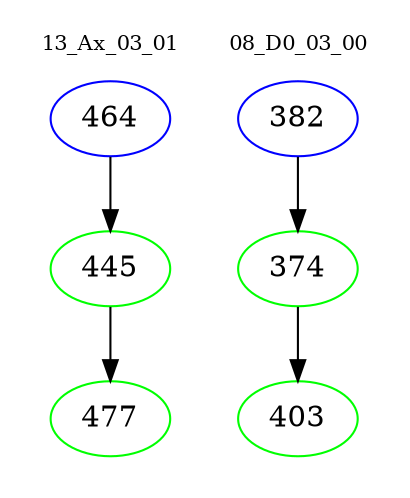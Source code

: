 digraph{
subgraph cluster_0 {
color = white
label = "13_Ax_03_01";
fontsize=10;
T0_464 [label="464", color="blue"]
T0_464 -> T0_445 [color="black"]
T0_445 [label="445", color="green"]
T0_445 -> T0_477 [color="black"]
T0_477 [label="477", color="green"]
}
subgraph cluster_1 {
color = white
label = "08_D0_03_00";
fontsize=10;
T1_382 [label="382", color="blue"]
T1_382 -> T1_374 [color="black"]
T1_374 [label="374", color="green"]
T1_374 -> T1_403 [color="black"]
T1_403 [label="403", color="green"]
}
}
